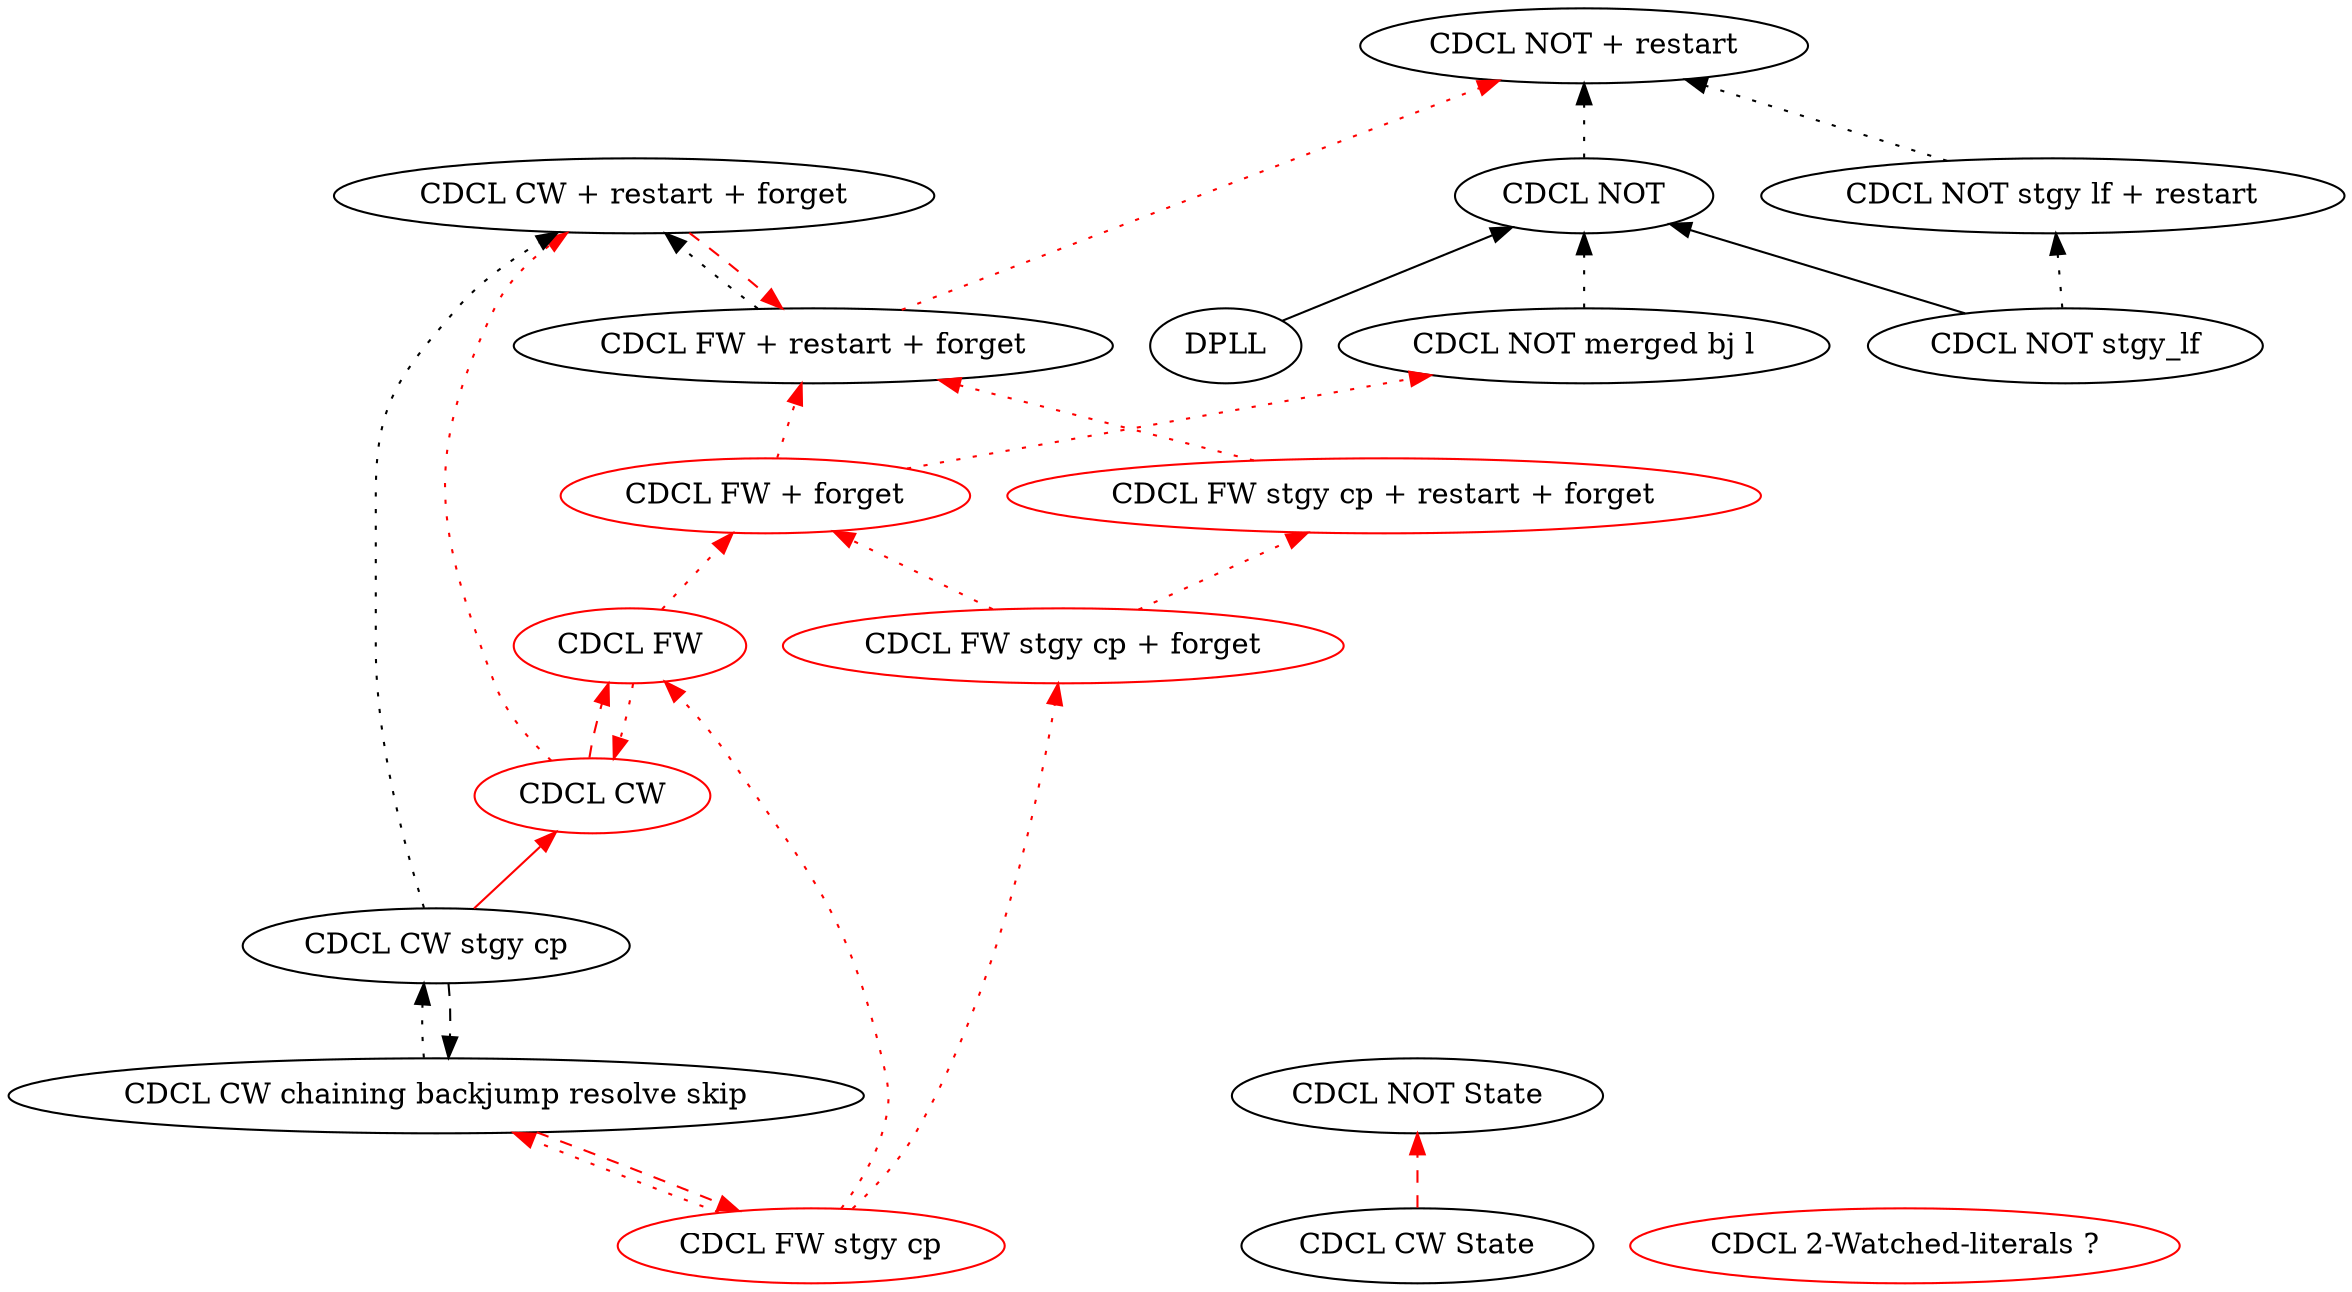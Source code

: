 //dot -o CDCL.pdf -Tpdf CDCL.dot
digraph CDCL {
  rankdir=BT;
  subgraph cw {
    style=invisible;
  	CDCL_NOT_restart [label = "CDCL NOT + restart"];
  	CDCL_NOT [label = "CDCL NOT"];
  	CDCL_NOT_stgy [label = "CDCL NOT stgy_lf"];
  	CDCL_NOT_stgy_restart[label = "CDCL NOT stgy lf + restart"];
  	CDCL_NOT_merged [label = "CDCL NOT merged bj l"];
  	DPLL [label = "DPLL"];
  }

	CDCL_NOT_stgy -> CDCL_NOT;
	CDCL_NOT -> CDCL_NOT_restart [style = dotted];
	CDCL_NOT_stgy -> CDCL_NOT_stgy_restart [style = dotted];
	CDCL_NOT_stgy_restart -> CDCL_NOT_restart [style = dotted];
	DPLL -> CDCL_NOT;

	CDCL_NOT_merged -> CDCL_NOT [style =dotted];

	subgraph fw {
    style=invisible;
    CDCL_FW [label="CDCL FW", color = red];
	  CDCL_FW_stgy [label="CDCL FW stgy cp", color=red];
	  CDCL_FW_forget [label="CDCL FW + forget", color=red];
	  CDCL_FW_stgy_forget [label="CDCL FW stgy cp + forget", color=red];

	  CDCL_FW_forget_restart [label = "CDCL FW + restart + forget"];
	  CDCL_FW_stgy_forget_restart [label = "CDCL FW stgy cp + restart + forget", color=red];
	}

	CDCL_FW_stgy_forget -> CDCL_FW_stgy_forget_restart -> CDCL_FW_forget_restart [style
	= dotted, color=red];
	CDCL_FW_forget -> CDCL_NOT_merged [style = dotted, color=red];
	CDCL_FW_stgy_forget -> CDCL_FW_forget [style = dotted, color=red];
	CDCL_FW_forget -> CDCL_FW_forget_restart [style = dotted, color=red];
	CDCL_FW_forget_restart -> CDCL_NOT_restart [style = dotted, color =red];
        CDCL_FW_stgy -> CDCL_FW_stgy_forget [style=dotted, color=red];
	CDCL_FW -> CDCL_FW_forget [style=dotted, color=red];
	CDCL_FW_stgy ->  CDCL_FW[style=dotted, color=red];

	subgraph cw {
    style=invisible;
    CDCL_CW_forget_restart [label = "CDCL CW + restart + forget"];
	  CDCL_CW [label = "CDCL CW", color = red];
	  CDCL_CW_stgy [label = "CDCL CW stgy cp"];
	  CDCL_CW_stgy_merge_bj[label = "CDCL CW chaining backjump resolve skip"];
	}
	CDCL_CW -> CDCL_CW_forget_restart[color = red, style = dotted];
	CDCL_FW_forget_restart -> CDCL_CW_forget_restart[style = dotted];
	CDCL_CW_forget_restart -> CDCL_FW_forget_restart[style = dashed, color = red];
	CDCL_CW_stgy -> CDCL_CW_forget_restart[style = dotted];
	CDCL_CW_stgy -> CDCL_CW[color = red];
	CDCL_CW -> CDCL_FW[style=dashed, color = red];
	CDCL_FW -> CDCL_CW[color =red, style=dotted];

	CDCL_CW_stgy -> CDCL_CW_stgy_merge_bj[style=dashed];
	CDCL_CW_stgy_merge_bj -> CDCL_FW_stgy[color=red, style=dashed];
	CDCL_FW_stgy -> CDCL_CW_stgy_merge_bj[color=red, style=dotted];
	CDCL_CW_stgy_merge_bj -> CDCL_CW_stgy[style=dotted];


	subgraph state {
    style=invisible;
    CDCL_NOT_state [label = "CDCL NOT State"];
    CDCL_CW_state [label = "CDCL CW State"];
  }

  CDCL_CW_state -> CDCL_NOT_state[style=dashed, color = red];


	CDCL_WL [label = "CDCL 2-Watched-literals ?", color = red];

}